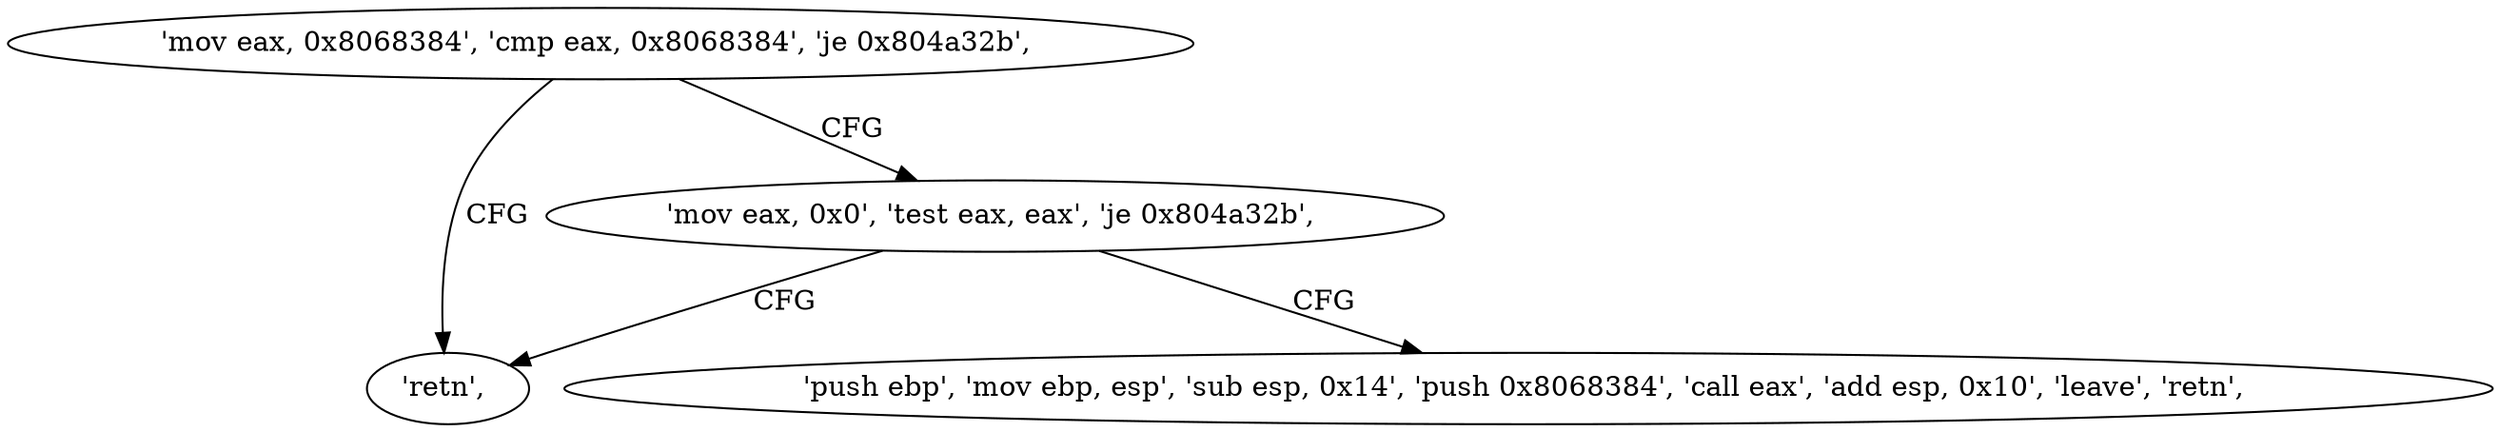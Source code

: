 digraph "func" {
"134521604" [label = "'mov eax, 0x8068384', 'cmp eax, 0x8068384', 'je 0x804a32b', " ]
"134521643" [label = "'retn', " ]
"134521616" [label = "'mov eax, 0x0', 'test eax, eax', 'je 0x804a32b', " ]
"134521625" [label = "'push ebp', 'mov ebp, esp', 'sub esp, 0x14', 'push 0x8068384', 'call eax', 'add esp, 0x10', 'leave', 'retn', " ]
"134521604" -> "134521643" [ label = "CFG" ]
"134521604" -> "134521616" [ label = "CFG" ]
"134521616" -> "134521643" [ label = "CFG" ]
"134521616" -> "134521625" [ label = "CFG" ]
}
